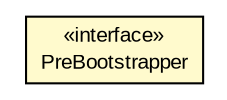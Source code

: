 #!/usr/local/bin/dot
#
# Class diagram 
# Generated by UMLGraph version R5_6-24-gf6e263 (http://www.umlgraph.org/)
#

digraph G {
	edge [fontname="arial",fontsize=10,labelfontname="arial",labelfontsize=10];
	node [fontname="arial",fontsize=10,shape=plaintext];
	nodesep=0.25;
	ranksep=0.5;
	rankdir=LR;
	// com.gwtplatform.mvp.client.PreBootstrapper
	c392971 [label=<<table title="com.gwtplatform.mvp.client.PreBootstrapper" border="0" cellborder="1" cellspacing="0" cellpadding="2" port="p" bgcolor="lemonChiffon" href="./PreBootstrapper.html">
		<tr><td><table border="0" cellspacing="0" cellpadding="1">
<tr><td align="center" balign="center"> &#171;interface&#187; </td></tr>
<tr><td align="center" balign="center"> PreBootstrapper </td></tr>
		</table></td></tr>
		</table>>, URL="./PreBootstrapper.html", fontname="arial", fontcolor="black", fontsize=10.0];
}

